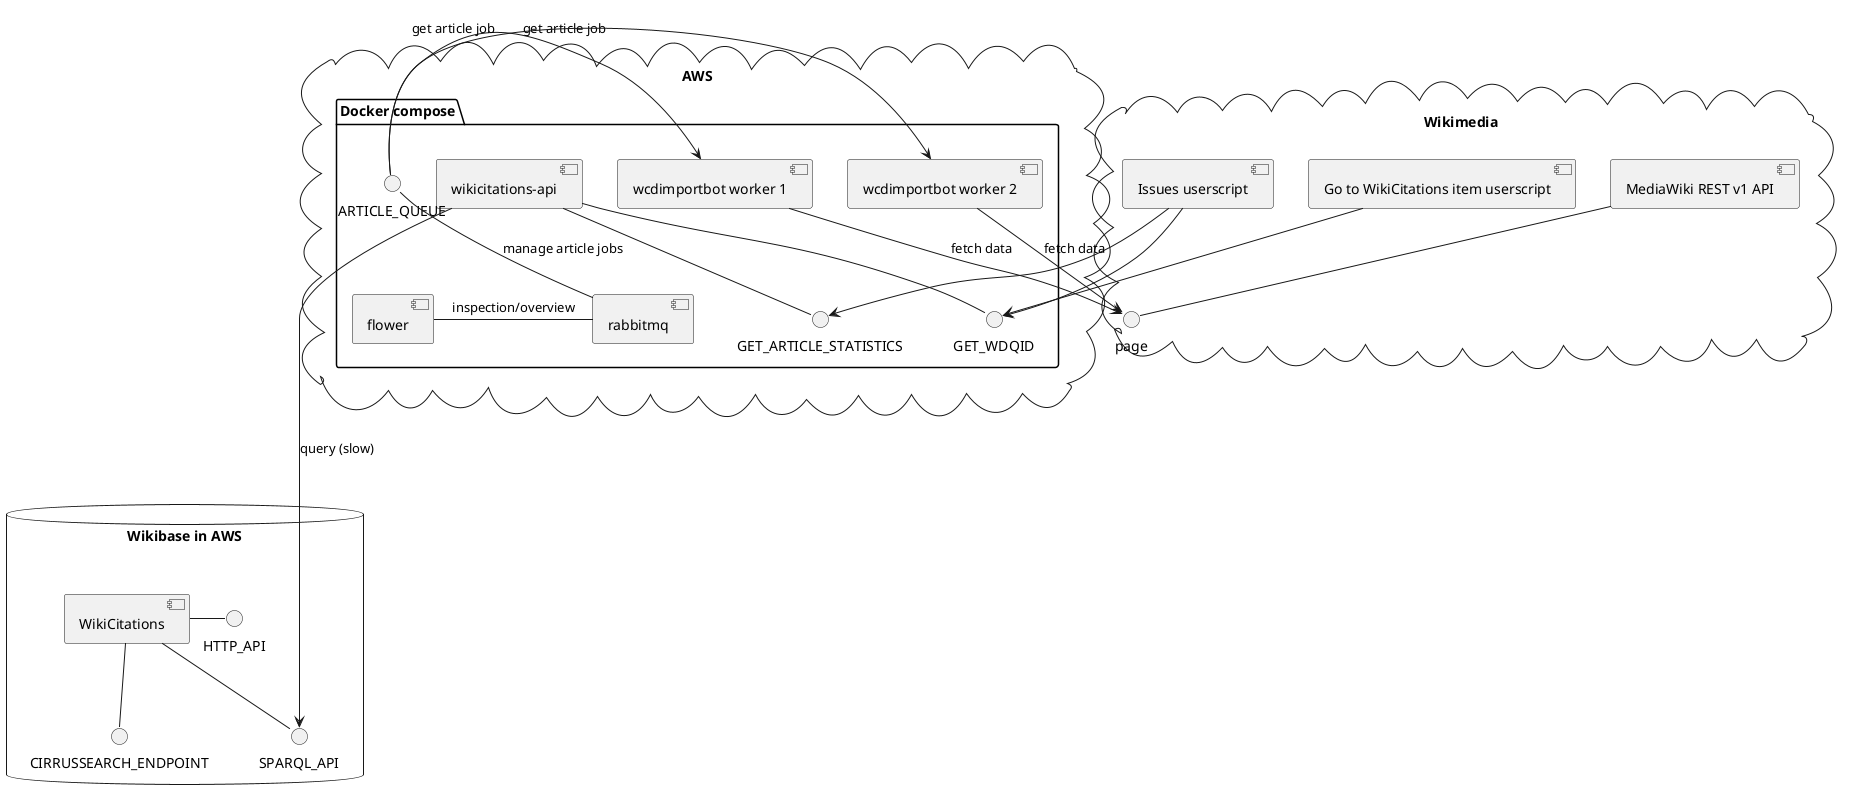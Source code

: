 @startuml
'https://plantuml.com/component-diagram

cloud "AWS" {
    package "Docker compose" {
        [flower] as F
        [rabbitmq] as RM
        [wikicitations-api] as WA
        [wcdimportbot worker 1] as WW1
        [wcdimportbot worker 2] as WW2
        F -RM : inspection/overview
        ARTICLE_QUEUE -- RM : manage article jobs
        ARTICLE_QUEUE -> WW1 : get article job
        ARTICLE_QUEUE -> WW2 : get article job
        WA -- GET_WDQID
        WA -- GET_ARTICLE_STATISTICS
    }
}

cloud "Wikimedia"{
  [Issues userscript] --> GET_ARTICLE_STATISTICS
  [Issues userscript] --> GET_WDQID
  [Go to WikiCitations item userscript] --> GET_WDQID
  [MediaWiki REST v1 API] -- page
   WW1 -> page : fetch data
   WW2 -> page : fetch data
}

database "Wikibase in AWS" {
    [WikiCitations] as WC
    WC -- CIRRUSSEARCH_ENDPOINT
    WC - HTTP_API
    WC -- SPARQL_API
    WA -----> SPARQL_API : query (slow)
}
@enduml